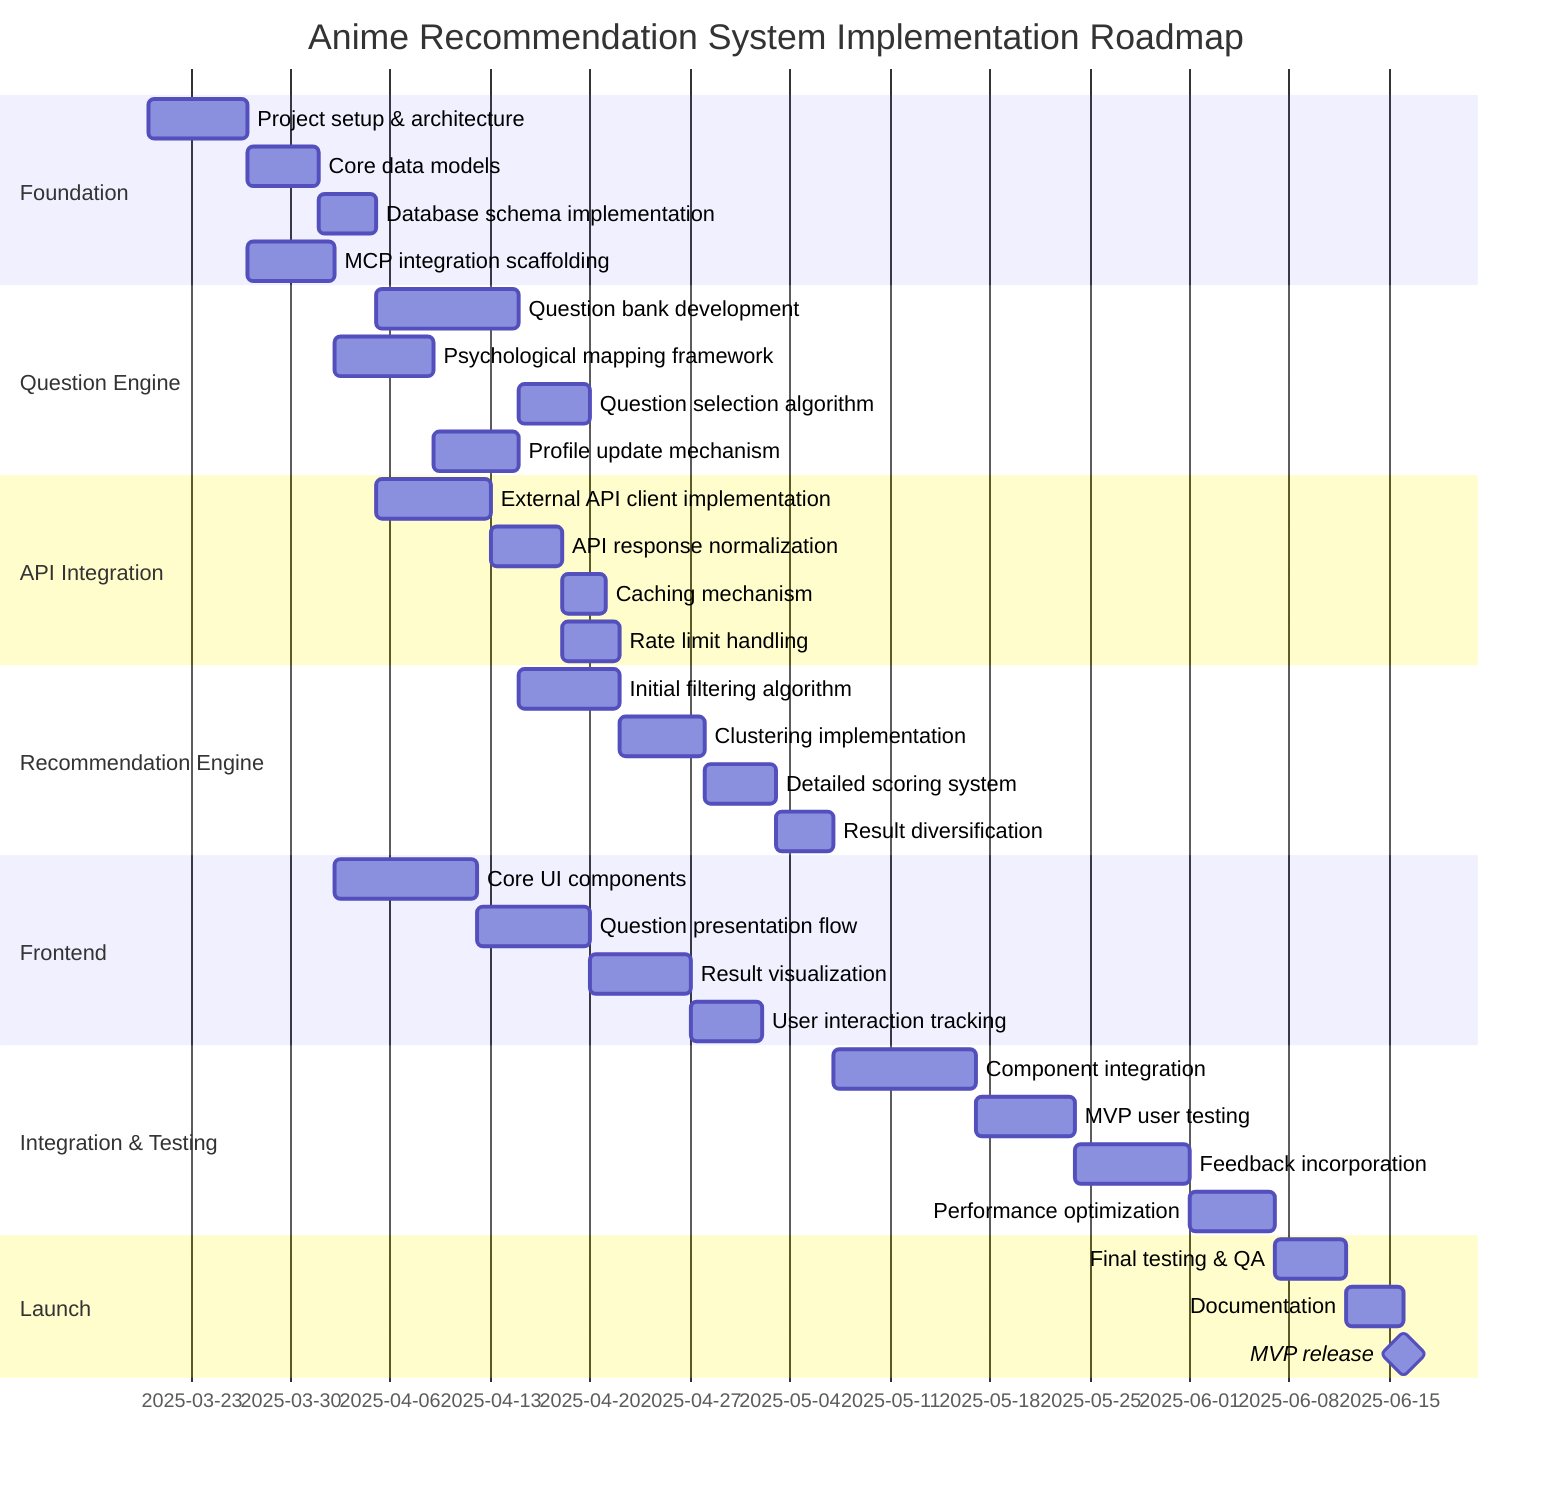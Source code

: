 gantt
    title Anime Recommendation System Implementation Roadmap
    dateFormat  YYYY-MM-DD
    
    section Foundation
    Project setup & architecture             :a1, 2025-03-20, 7d
    Core data models                         :a2, after a1, 5d
    Database schema implementation           :a3, after a2, 4d
    MCP integration scaffolding              :a4, after a1, 6d
    
    section Question Engine
    Question bank development                :b1, after a3, 10d
    Psychological mapping framework          :b2, after a4, 7d
    Question selection algorithm             :b3, after b1, 5d
    Profile update mechanism                 :b4, after b2, 6d
    
    section API Integration
    External API client implementation       :c1, after a3, 8d
    API response normalization               :c2, after c1, 5d
    Caching mechanism                        :c3, after c2, 3d
    Rate limit handling                      :c4, after c2, 4d
    
    section Recommendation Engine
    Initial filtering algorithm              :d1, after b4, 7d
    Clustering implementation                :d2, after d1, 6d
    Detailed scoring system                  :d3, after d2, 5d
    Result diversification                   :d4, after d3, 4d
    
    section Frontend
    Core UI components                       :e1, after a4, 10d
    Question presentation flow               :e2, after e1, 8d
    Result visualization                     :e3, after e2, 7d
    User interaction tracking                :e4, after e3, 5d
    
    section Integration & Testing
    Component integration                    :f1, after d4 e4, 10d
    MVP user testing                         :f2, after f1, 7d
    Feedback incorporation                   :f3, after f2, 8d
    Performance optimization                 :f4, after f3, 6d
    
    section Launch
    Final testing & QA                       :g1, after f4, 5d
    Documentation                            :g2, after g1, 4d
    MVP release                              :milestone, g3, after g2, 0d